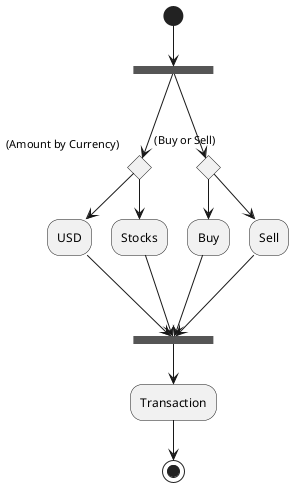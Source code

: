 @startuml

'(*) --> === Start ===
'=== Start === --> Trade
'=== Start === --> Display Graph

(*) --> === TradeStart ===

=== TradeStart === ---> if (Amount by Currency) then
--> "USD"
---> === TradeEnd ===
else
--> "Stocks"
---> === TradeEnd ===

=== TradeStart === ---> if (Buy or Sell) then
--> "Buy"
---> === TradeEnd ===
else
--> "Sell"
---> === TradeEnd ===

=== TradeEnd === --> Transaction

'"Display Graph" --> === End ===
'Transaction --> === End ===
'=== End === --> (*)

Transaction --> (*)

@enduml